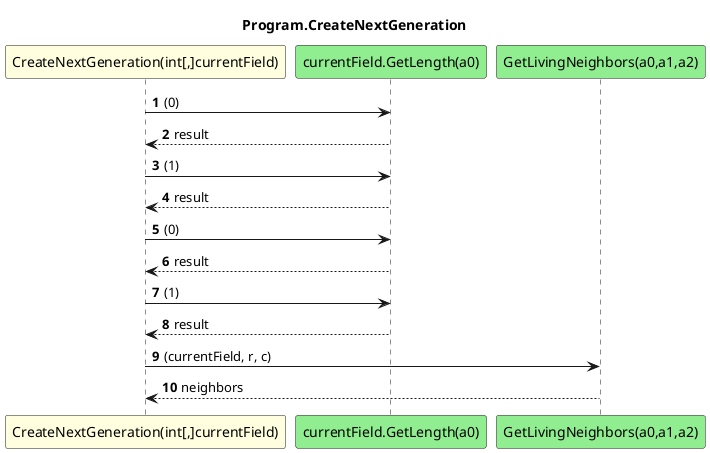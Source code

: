 @startuml Program.CreateNextGeneration
title Program.CreateNextGeneration
participant "CreateNextGeneration(int[,]currentField)" as CreateNextGeneration_p0 #LightYellow
participant "currentField.GetLength(a0)" as currentField_GetLength_a0 #LightGreen
participant "GetLivingNeighbors(a0,a1,a2)" as GetLivingNeighbors_a0_a1_a2 #LightGreen
autonumber
CreateNextGeneration_p0 -> currentField_GetLength_a0 : (0)
currentField_GetLength_a0 --> CreateNextGeneration_p0 : result
CreateNextGeneration_p0 -> currentField_GetLength_a0 : (1)
currentField_GetLength_a0 --> CreateNextGeneration_p0 : result
CreateNextGeneration_p0 -> currentField_GetLength_a0 : (0)
currentField_GetLength_a0 --> CreateNextGeneration_p0 : result
CreateNextGeneration_p0 -> currentField_GetLength_a0 : (1)
currentField_GetLength_a0 --> CreateNextGeneration_p0 : result
CreateNextGeneration_p0 -> GetLivingNeighbors_a0_a1_a2 : (currentField, r, c)
GetLivingNeighbors_a0_a1_a2 --> CreateNextGeneration_p0 : neighbors
@enduml
